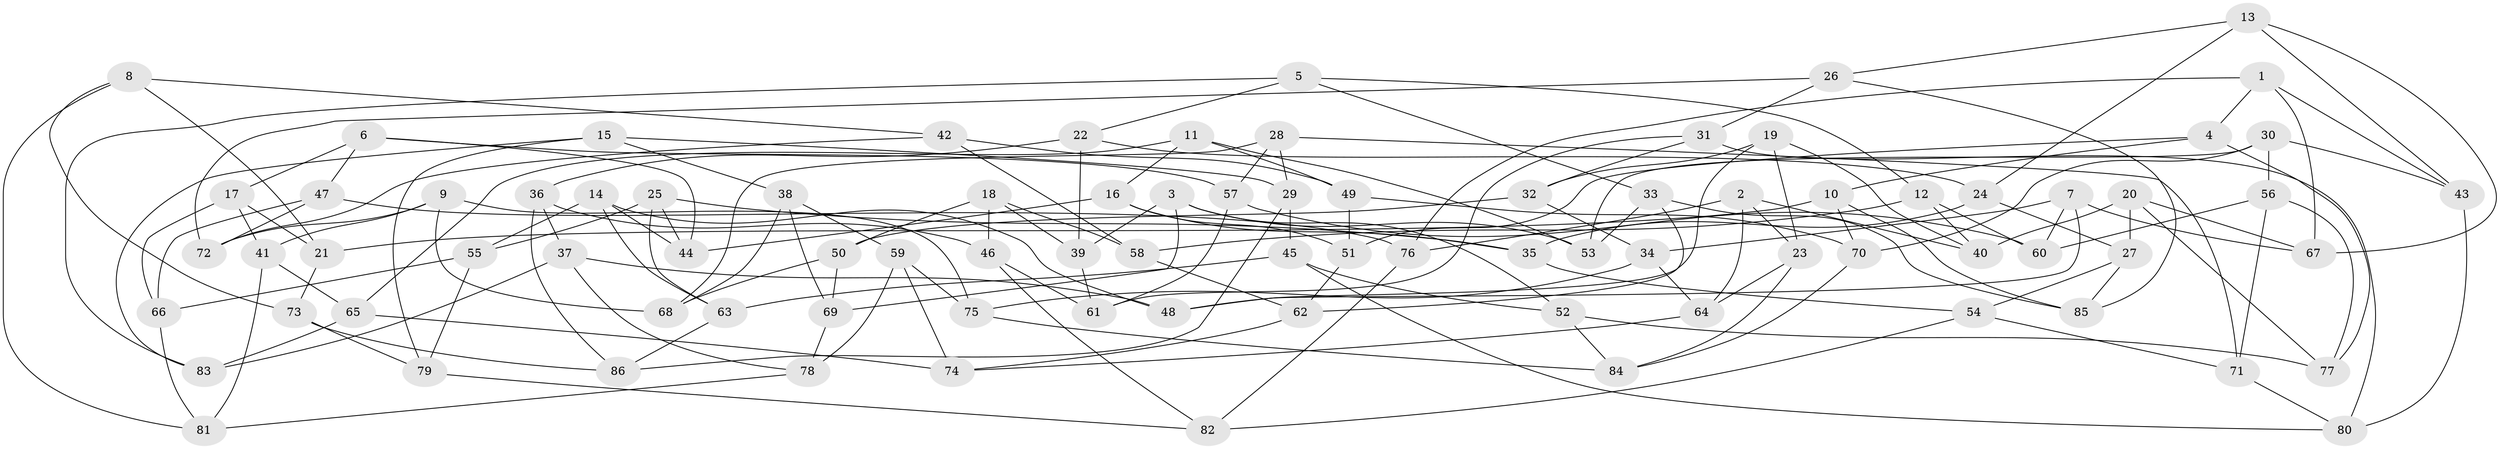 // Generated by graph-tools (version 1.1) at 2025/56/03/09/25 04:56:16]
// undirected, 86 vertices, 172 edges
graph export_dot {
graph [start="1"]
  node [color=gray90,style=filled];
  1;
  2;
  3;
  4;
  5;
  6;
  7;
  8;
  9;
  10;
  11;
  12;
  13;
  14;
  15;
  16;
  17;
  18;
  19;
  20;
  21;
  22;
  23;
  24;
  25;
  26;
  27;
  28;
  29;
  30;
  31;
  32;
  33;
  34;
  35;
  36;
  37;
  38;
  39;
  40;
  41;
  42;
  43;
  44;
  45;
  46;
  47;
  48;
  49;
  50;
  51;
  52;
  53;
  54;
  55;
  56;
  57;
  58;
  59;
  60;
  61;
  62;
  63;
  64;
  65;
  66;
  67;
  68;
  69;
  70;
  71;
  72;
  73;
  74;
  75;
  76;
  77;
  78;
  79;
  80;
  81;
  82;
  83;
  84;
  85;
  86;
  1 -- 43;
  1 -- 4;
  1 -- 76;
  1 -- 67;
  2 -- 23;
  2 -- 76;
  2 -- 64;
  2 -- 40;
  3 -- 39;
  3 -- 53;
  3 -- 52;
  3 -- 69;
  4 -- 51;
  4 -- 10;
  4 -- 77;
  5 -- 12;
  5 -- 22;
  5 -- 83;
  5 -- 33;
  6 -- 57;
  6 -- 44;
  6 -- 17;
  6 -- 47;
  7 -- 34;
  7 -- 48;
  7 -- 60;
  7 -- 67;
  8 -- 73;
  8 -- 42;
  8 -- 21;
  8 -- 81;
  9 -- 41;
  9 -- 68;
  9 -- 75;
  9 -- 72;
  10 -- 21;
  10 -- 85;
  10 -- 70;
  11 -- 16;
  11 -- 65;
  11 -- 49;
  11 -- 53;
  12 -- 58;
  12 -- 60;
  12 -- 40;
  13 -- 67;
  13 -- 24;
  13 -- 43;
  13 -- 26;
  14 -- 44;
  14 -- 63;
  14 -- 55;
  14 -- 48;
  15 -- 29;
  15 -- 83;
  15 -- 38;
  15 -- 79;
  16 -- 44;
  16 -- 51;
  16 -- 35;
  17 -- 41;
  17 -- 21;
  17 -- 66;
  18 -- 46;
  18 -- 50;
  18 -- 39;
  18 -- 58;
  19 -- 23;
  19 -- 48;
  19 -- 40;
  19 -- 32;
  20 -- 40;
  20 -- 27;
  20 -- 67;
  20 -- 77;
  21 -- 73;
  22 -- 39;
  22 -- 24;
  22 -- 36;
  23 -- 64;
  23 -- 84;
  24 -- 27;
  24 -- 35;
  25 -- 63;
  25 -- 35;
  25 -- 55;
  25 -- 44;
  26 -- 72;
  26 -- 31;
  26 -- 85;
  27 -- 85;
  27 -- 54;
  28 -- 57;
  28 -- 68;
  28 -- 29;
  28 -- 71;
  29 -- 86;
  29 -- 45;
  30 -- 70;
  30 -- 56;
  30 -- 53;
  30 -- 43;
  31 -- 32;
  31 -- 61;
  31 -- 80;
  32 -- 34;
  32 -- 50;
  33 -- 62;
  33 -- 53;
  33 -- 85;
  34 -- 64;
  34 -- 75;
  35 -- 54;
  36 -- 46;
  36 -- 86;
  36 -- 37;
  37 -- 78;
  37 -- 83;
  37 -- 48;
  38 -- 59;
  38 -- 69;
  38 -- 68;
  39 -- 61;
  41 -- 81;
  41 -- 65;
  42 -- 49;
  42 -- 72;
  42 -- 58;
  43 -- 80;
  45 -- 52;
  45 -- 80;
  45 -- 63;
  46 -- 82;
  46 -- 61;
  47 -- 66;
  47 -- 76;
  47 -- 72;
  49 -- 70;
  49 -- 51;
  50 -- 69;
  50 -- 68;
  51 -- 62;
  52 -- 84;
  52 -- 77;
  54 -- 71;
  54 -- 82;
  55 -- 79;
  55 -- 66;
  56 -- 77;
  56 -- 60;
  56 -- 71;
  57 -- 60;
  57 -- 61;
  58 -- 62;
  59 -- 75;
  59 -- 74;
  59 -- 78;
  62 -- 74;
  63 -- 86;
  64 -- 74;
  65 -- 74;
  65 -- 83;
  66 -- 81;
  69 -- 78;
  70 -- 84;
  71 -- 80;
  73 -- 79;
  73 -- 86;
  75 -- 84;
  76 -- 82;
  78 -- 81;
  79 -- 82;
}
